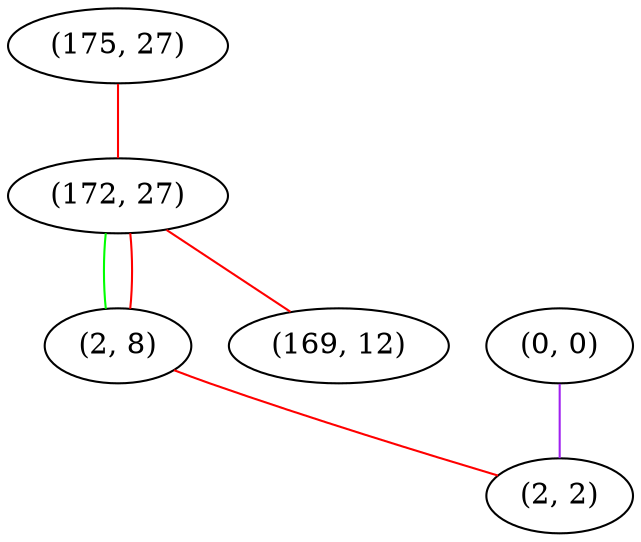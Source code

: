 graph "" {
"(175, 27)";
"(0, 0)";
"(172, 27)";
"(2, 8)";
"(2, 2)";
"(169, 12)";
"(175, 27)" -- "(172, 27)"  [color=red, key=0, weight=1];
"(0, 0)" -- "(2, 2)"  [color=purple, key=0, weight=4];
"(172, 27)" -- "(2, 8)"  [color=green, key=0, weight=2];
"(172, 27)" -- "(2, 8)"  [color=red, key=1, weight=1];
"(172, 27)" -- "(169, 12)"  [color=red, key=0, weight=1];
"(2, 8)" -- "(2, 2)"  [color=red, key=0, weight=1];
}
